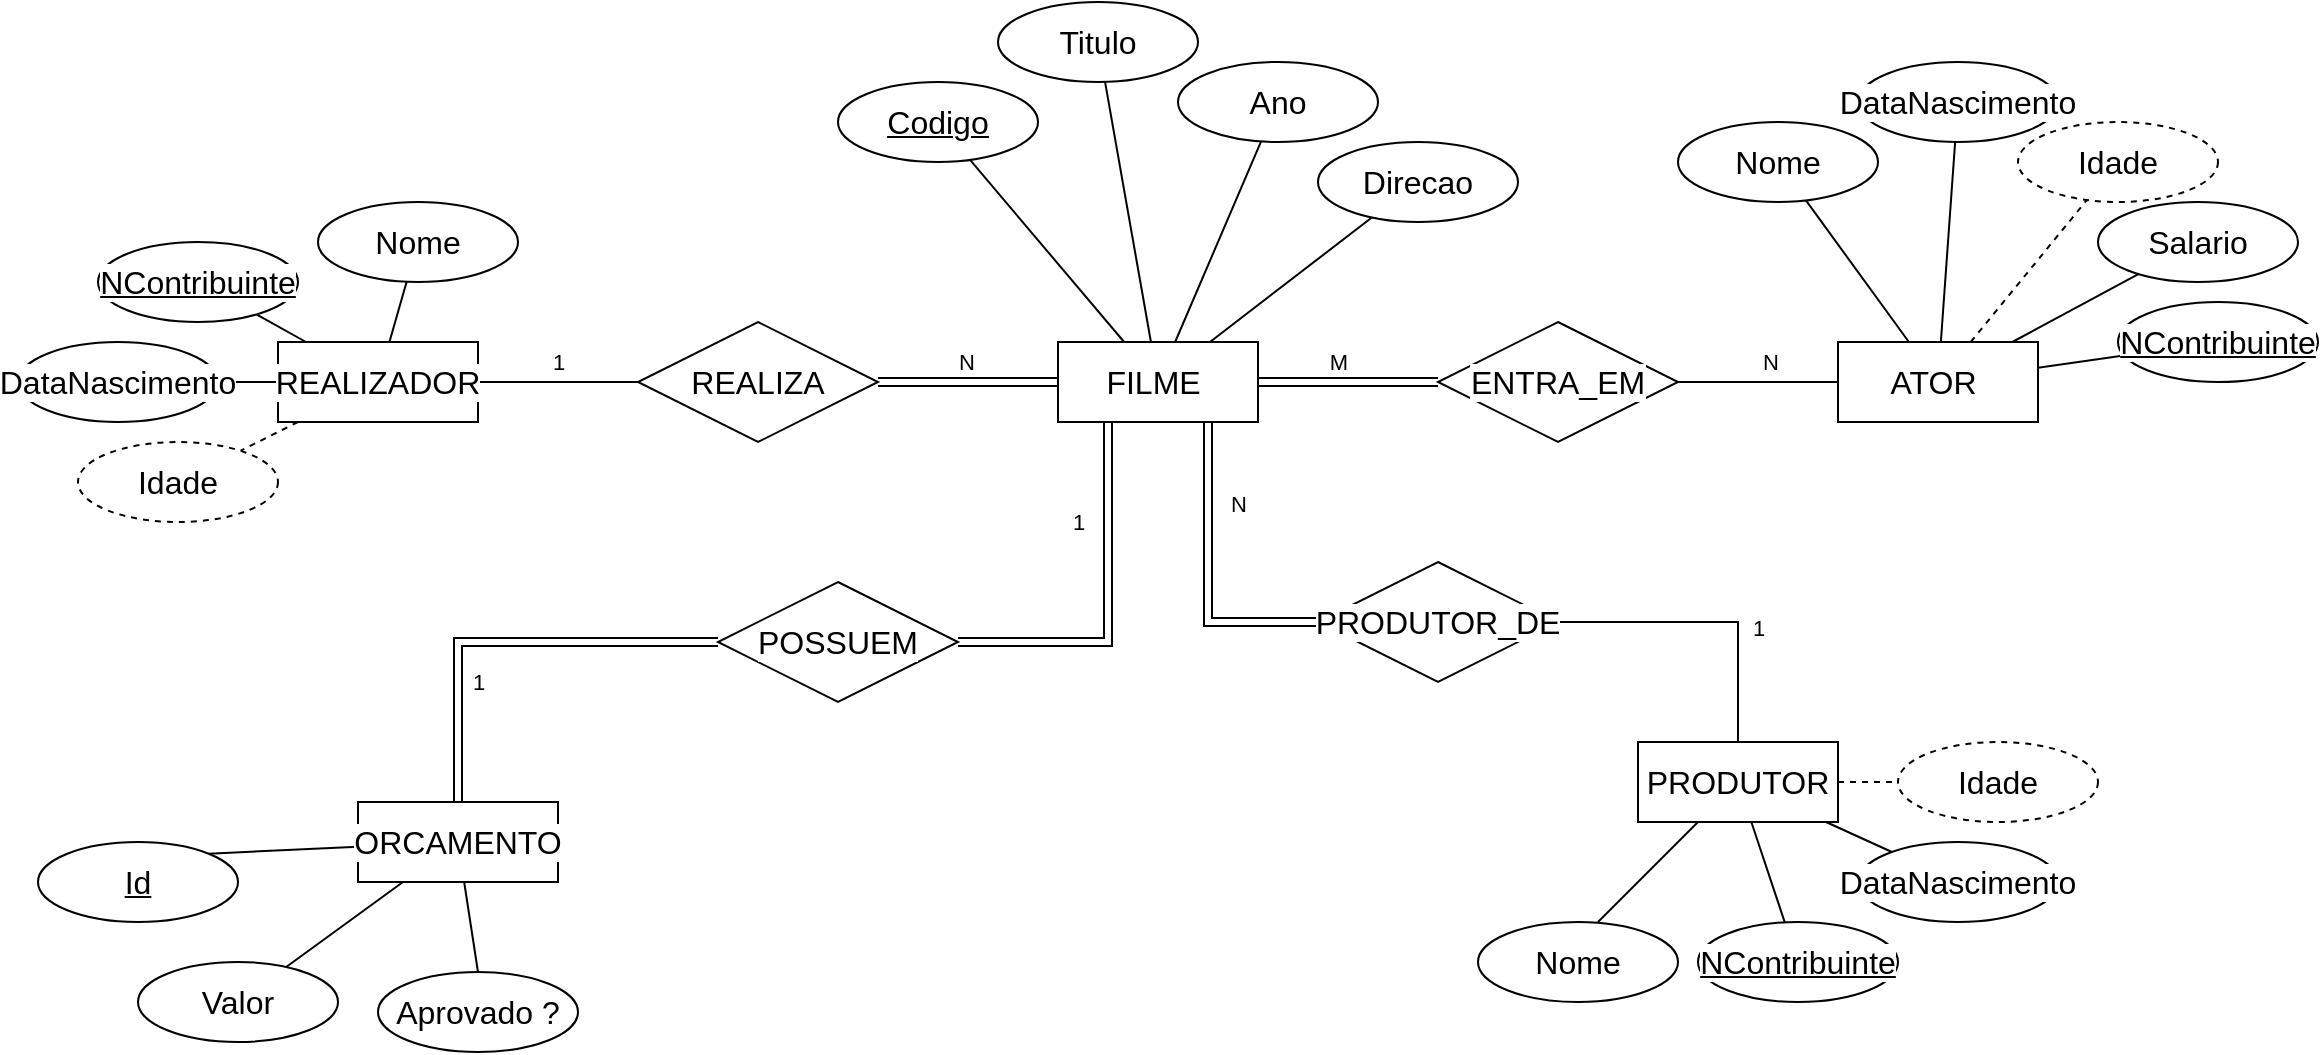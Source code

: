 <mxfile version="28.2.5">
  <diagram name="Página-1" id="VtdL2N_naWI-DeJkXuc9">
    <mxGraphModel dx="2013" dy="703" grid="1" gridSize="10" guides="1" tooltips="1" connect="1" arrows="1" fold="1" page="1" pageScale="1" pageWidth="827" pageHeight="1169" math="0" shadow="0">
      <root>
        <mxCell id="0" />
        <mxCell id="1" parent="0" />
        <mxCell id="wNUU-mUBWav2Mn1h4RWF-6" style="rounded=0;orthogonalLoop=1;jettySize=auto;html=1;endArrow=none;endFill=0;" parent="1" source="wNUU-mUBWav2Mn1h4RWF-1" target="wNUU-mUBWav2Mn1h4RWF-4" edge="1">
          <mxGeometry relative="1" as="geometry" />
        </mxCell>
        <mxCell id="wNUU-mUBWav2Mn1h4RWF-7" style="edgeStyle=none;shape=connector;rounded=0;orthogonalLoop=1;jettySize=auto;html=1;strokeColor=default;align=center;verticalAlign=middle;fontFamily=Helvetica;fontSize=11;fontColor=default;labelBackgroundColor=default;endArrow=none;endFill=0;" parent="1" source="wNUU-mUBWav2Mn1h4RWF-1" target="wNUU-mUBWav2Mn1h4RWF-2" edge="1">
          <mxGeometry relative="1" as="geometry" />
        </mxCell>
        <mxCell id="wNUU-mUBWav2Mn1h4RWF-8" style="edgeStyle=none;shape=connector;rounded=0;orthogonalLoop=1;jettySize=auto;html=1;strokeColor=default;align=center;verticalAlign=middle;fontFamily=Helvetica;fontSize=11;fontColor=default;labelBackgroundColor=default;endArrow=none;endFill=0;" parent="1" source="wNUU-mUBWav2Mn1h4RWF-1" target="wNUU-mUBWav2Mn1h4RWF-3" edge="1">
          <mxGeometry relative="1" as="geometry" />
        </mxCell>
        <mxCell id="wNUU-mUBWav2Mn1h4RWF-9" style="edgeStyle=none;shape=connector;rounded=0;orthogonalLoop=1;jettySize=auto;html=1;strokeColor=default;align=center;verticalAlign=middle;fontFamily=Helvetica;fontSize=11;fontColor=default;labelBackgroundColor=default;endArrow=none;endFill=0;" parent="1" source="wNUU-mUBWav2Mn1h4RWF-1" target="wNUU-mUBWav2Mn1h4RWF-5" edge="1">
          <mxGeometry relative="1" as="geometry" />
        </mxCell>
        <mxCell id="6blzwo1cDbq7W9fvrGh5-6" style="edgeStyle=orthogonalEdgeStyle;shape=link;rounded=0;orthogonalLoop=1;jettySize=auto;html=1;entryX=0;entryY=0.5;entryDx=0;entryDy=0;strokeColor=default;align=center;verticalAlign=middle;fontFamily=Helvetica;fontSize=11;fontColor=default;labelBackgroundColor=default;endArrow=none;endFill=0;exitX=1;exitY=0.5;exitDx=0;exitDy=0;" edge="1" parent="1" source="wNUU-mUBWav2Mn1h4RWF-1" target="6blzwo1cDbq7W9fvrGh5-1">
          <mxGeometry relative="1" as="geometry" />
        </mxCell>
        <mxCell id="6blzwo1cDbq7W9fvrGh5-21" value="M" style="edgeLabel;html=1;align=center;verticalAlign=middle;resizable=0;points=[];fontFamily=Helvetica;fontSize=11;fontColor=default;labelBackgroundColor=default;" vertex="1" connectable="0" parent="6blzwo1cDbq7W9fvrGh5-6">
          <mxGeometry x="0.067" y="4" relative="1" as="geometry">
            <mxPoint x="-8" y="-6" as="offset" />
          </mxGeometry>
        </mxCell>
        <mxCell id="6blzwo1cDbq7W9fvrGh5-9" style="edgeStyle=orthogonalEdgeStyle;rounded=0;orthogonalLoop=1;jettySize=auto;html=1;entryX=1;entryY=0.5;entryDx=0;entryDy=0;strokeColor=default;align=center;verticalAlign=middle;fontFamily=Helvetica;fontSize=11;fontColor=default;labelBackgroundColor=default;endArrow=none;endFill=0;shape=link;" edge="1" parent="1" source="wNUU-mUBWav2Mn1h4RWF-1" target="6blzwo1cDbq7W9fvrGh5-8">
          <mxGeometry relative="1" as="geometry" />
        </mxCell>
        <mxCell id="6blzwo1cDbq7W9fvrGh5-25" value="N" style="edgeLabel;html=1;align=center;verticalAlign=middle;resizable=0;points=[];fontFamily=Helvetica;fontSize=11;fontColor=default;labelBackgroundColor=default;" vertex="1" connectable="0" parent="6blzwo1cDbq7W9fvrGh5-9">
          <mxGeometry x="0.022" y="-1" relative="1" as="geometry">
            <mxPoint y="-9" as="offset" />
          </mxGeometry>
        </mxCell>
        <mxCell id="6blzwo1cDbq7W9fvrGh5-12" style="edgeStyle=orthogonalEdgeStyle;shape=link;rounded=0;orthogonalLoop=1;jettySize=auto;html=1;entryX=0;entryY=0.5;entryDx=0;entryDy=0;strokeColor=default;align=center;verticalAlign=middle;fontFamily=Helvetica;fontSize=11;fontColor=default;labelBackgroundColor=default;endArrow=none;endFill=0;exitX=0.75;exitY=1;exitDx=0;exitDy=0;" edge="1" parent="1" source="wNUU-mUBWav2Mn1h4RWF-1" target="6blzwo1cDbq7W9fvrGh5-11">
          <mxGeometry relative="1" as="geometry" />
        </mxCell>
        <mxCell id="6blzwo1cDbq7W9fvrGh5-26" value="N" style="edgeLabel;html=1;align=center;verticalAlign=middle;resizable=0;points=[];fontFamily=Helvetica;fontSize=11;fontColor=default;labelBackgroundColor=default;" vertex="1" connectable="0" parent="6blzwo1cDbq7W9fvrGh5-12">
          <mxGeometry x="-0.471" y="1" relative="1" as="geometry">
            <mxPoint x="14" as="offset" />
          </mxGeometry>
        </mxCell>
        <mxCell id="6blzwo1cDbq7W9fvrGh5-19" style="edgeStyle=orthogonalEdgeStyle;shape=link;rounded=0;orthogonalLoop=1;jettySize=auto;html=1;entryX=1;entryY=0.5;entryDx=0;entryDy=0;strokeColor=default;align=center;verticalAlign=middle;fontFamily=Helvetica;fontSize=11;fontColor=default;labelBackgroundColor=default;endArrow=none;endFill=0;exitX=0.25;exitY=1;exitDx=0;exitDy=0;" edge="1" parent="1" source="wNUU-mUBWav2Mn1h4RWF-1" target="6blzwo1cDbq7W9fvrGh5-14">
          <mxGeometry relative="1" as="geometry" />
        </mxCell>
        <mxCell id="6blzwo1cDbq7W9fvrGh5-28" value="1" style="edgeLabel;html=1;align=center;verticalAlign=middle;resizable=0;points=[];fontFamily=Helvetica;fontSize=11;fontColor=default;labelBackgroundColor=default;" vertex="1" connectable="0" parent="6blzwo1cDbq7W9fvrGh5-19">
          <mxGeometry x="-0.503" relative="1" as="geometry">
            <mxPoint x="-15" y="4" as="offset" />
          </mxGeometry>
        </mxCell>
        <mxCell id="wNUU-mUBWav2Mn1h4RWF-1" value="&lt;span style=&quot;font-size:12.0pt;font-family:&amp;quot;Calibri&amp;quot;,sans-serif;&lt;br/&gt;mso-fareast-font-family:Calibri;mso-ansi-language:PT;mso-fareast-language:PT;&lt;br/&gt;mso-bidi-language:AR-SA&quot;&gt;FILME&lt;/span&gt;&lt;span style=&quot;font-family: Calibri, sans-serif; font-size: 12pt; background-color: transparent; color: light-dark(rgb(0, 0, 0), rgb(255, 255, 255));&quot;&gt;&amp;nbsp;&lt;/span&gt;" style="whiteSpace=wrap;html=1;align=center;" parent="1" vertex="1">
          <mxGeometry x="250" y="230" width="100" height="40" as="geometry" />
        </mxCell>
        <mxCell id="wNUU-mUBWav2Mn1h4RWF-2" value="&lt;u&gt;&lt;span style=&quot;font-size:12.0pt;font-family:&amp;quot;Calibri&amp;quot;,sans-serif;&lt;br/&gt;mso-fareast-font-family:Calibri;mso-ansi-language:PT;mso-fareast-language:PT;&lt;br/&gt;mso-bidi-language:AR-SA&quot;&gt;Codigo&lt;/span&gt;&lt;/u&gt;" style="ellipse;whiteSpace=wrap;html=1;align=center;fontStyle=4;" parent="1" vertex="1">
          <mxGeometry x="140" y="100" width="100" height="40" as="geometry" />
        </mxCell>
        <mxCell id="wNUU-mUBWav2Mn1h4RWF-3" value="&lt;span style=&quot;font-size:12.0pt;font-family:&amp;quot;Calibri&amp;quot;,sans-serif;&lt;br/&gt;mso-fareast-font-family:Calibri;mso-ansi-language:PT;mso-fareast-language:PT;&lt;br/&gt;mso-bidi-language:AR-SA&quot;&gt;Titulo&lt;/span&gt;" style="ellipse;whiteSpace=wrap;html=1;align=center;" parent="1" vertex="1">
          <mxGeometry x="220" y="60" width="100" height="40" as="geometry" />
        </mxCell>
        <mxCell id="wNUU-mUBWav2Mn1h4RWF-4" value="&lt;span style=&quot;font-size:12.0pt;font-family:&amp;quot;Calibri&amp;quot;,sans-serif;&lt;br/&gt;mso-fareast-font-family:Calibri;mso-ansi-language:PT;mso-fareast-language:PT;&lt;br/&gt;mso-bidi-language:AR-SA&quot;&gt;Ano&lt;/span&gt;" style="ellipse;whiteSpace=wrap;html=1;align=center;" parent="1" vertex="1">
          <mxGeometry x="310" y="90" width="100" height="40" as="geometry" />
        </mxCell>
        <mxCell id="wNUU-mUBWav2Mn1h4RWF-5" value="&lt;span style=&quot;font-size:12.0pt;font-family:&amp;quot;Calibri&amp;quot;,sans-serif;&lt;br/&gt;mso-fareast-font-family:Calibri;mso-ansi-language:PT;mso-fareast-language:PT;&lt;br/&gt;mso-bidi-language:AR-SA&quot;&gt;Direcao&lt;/span&gt;" style="ellipse;whiteSpace=wrap;html=1;align=center;" parent="1" vertex="1">
          <mxGeometry x="380" y="130" width="100" height="40" as="geometry" />
        </mxCell>
        <mxCell id="wNUU-mUBWav2Mn1h4RWF-16" style="edgeStyle=none;shape=connector;rounded=0;orthogonalLoop=1;jettySize=auto;html=1;strokeColor=default;align=center;verticalAlign=middle;fontFamily=Helvetica;fontSize=11;fontColor=default;labelBackgroundColor=default;endArrow=none;endFill=0;" parent="1" source="wNUU-mUBWav2Mn1h4RWF-10" target="wNUU-mUBWav2Mn1h4RWF-11" edge="1">
          <mxGeometry relative="1" as="geometry" />
        </mxCell>
        <mxCell id="wNUU-mUBWav2Mn1h4RWF-17" style="edgeStyle=none;shape=connector;rounded=0;orthogonalLoop=1;jettySize=auto;html=1;strokeColor=default;align=center;verticalAlign=middle;fontFamily=Helvetica;fontSize=11;fontColor=default;labelBackgroundColor=default;endArrow=none;endFill=0;" parent="1" source="wNUU-mUBWav2Mn1h4RWF-10" target="wNUU-mUBWav2Mn1h4RWF-12" edge="1">
          <mxGeometry relative="1" as="geometry" />
        </mxCell>
        <mxCell id="wNUU-mUBWav2Mn1h4RWF-18" style="edgeStyle=none;shape=connector;rounded=0;orthogonalLoop=1;jettySize=auto;html=1;strokeColor=default;align=center;verticalAlign=middle;fontFamily=Helvetica;fontSize=11;fontColor=default;labelBackgroundColor=default;endArrow=none;endFill=0;" parent="1" source="wNUU-mUBWav2Mn1h4RWF-10" target="wNUU-mUBWav2Mn1h4RWF-14" edge="1">
          <mxGeometry relative="1" as="geometry" />
        </mxCell>
        <mxCell id="wNUU-mUBWav2Mn1h4RWF-19" style="edgeStyle=none;shape=connector;rounded=0;orthogonalLoop=1;jettySize=auto;html=1;strokeColor=default;align=center;verticalAlign=middle;fontFamily=Helvetica;fontSize=11;fontColor=default;labelBackgroundColor=default;endArrow=none;endFill=0;" parent="1" source="wNUU-mUBWav2Mn1h4RWF-10" target="wNUU-mUBWav2Mn1h4RWF-15" edge="1">
          <mxGeometry relative="1" as="geometry" />
        </mxCell>
        <mxCell id="wNUU-mUBWav2Mn1h4RWF-20" style="edgeStyle=none;shape=connector;rounded=0;orthogonalLoop=1;jettySize=auto;html=1;strokeColor=default;align=center;verticalAlign=middle;fontFamily=Helvetica;fontSize=11;fontColor=default;labelBackgroundColor=default;endArrow=none;endFill=0;dashed=1;" parent="1" source="wNUU-mUBWav2Mn1h4RWF-10" target="wNUU-mUBWav2Mn1h4RWF-13" edge="1">
          <mxGeometry relative="1" as="geometry" />
        </mxCell>
        <mxCell id="6blzwo1cDbq7W9fvrGh5-7" style="edgeStyle=orthogonalEdgeStyle;rounded=0;orthogonalLoop=1;jettySize=auto;html=1;strokeColor=default;align=center;verticalAlign=middle;fontFamily=Helvetica;fontSize=11;fontColor=default;labelBackgroundColor=default;endArrow=none;endFill=0;entryX=1;entryY=0.5;entryDx=0;entryDy=0;exitX=0;exitY=0.5;exitDx=0;exitDy=0;" edge="1" parent="1" source="wNUU-mUBWav2Mn1h4RWF-10" target="6blzwo1cDbq7W9fvrGh5-1">
          <mxGeometry relative="1" as="geometry" />
        </mxCell>
        <mxCell id="6blzwo1cDbq7W9fvrGh5-20" value="N" style="edgeLabel;html=1;align=center;verticalAlign=middle;resizable=0;points=[];fontFamily=Helvetica;fontSize=11;fontColor=default;labelBackgroundColor=default;" vertex="1" connectable="0" parent="6blzwo1cDbq7W9fvrGh5-7">
          <mxGeometry x="-0.057" relative="1" as="geometry">
            <mxPoint x="3" y="-10" as="offset" />
          </mxGeometry>
        </mxCell>
        <mxCell id="wNUU-mUBWav2Mn1h4RWF-10" value="&lt;span style=&quot;font-size:12.0pt;font-family:&amp;quot;Calibri&amp;quot;,sans-serif;&lt;br/&gt;mso-fareast-font-family:Calibri;mso-ansi-language:PT;mso-fareast-language:PT;&lt;br/&gt;mso-bidi-language:AR-SA&quot;&gt;ATOR&amp;nbsp;&lt;/span&gt;" style="whiteSpace=wrap;html=1;align=center;fontFamily=Helvetica;fontSize=11;fontColor=default;labelBackgroundColor=default;" parent="1" vertex="1">
          <mxGeometry x="640" y="230" width="100" height="40" as="geometry" />
        </mxCell>
        <mxCell id="wNUU-mUBWav2Mn1h4RWF-11" value="&lt;span id=&quot;docs-internal-guid-0371ab49-7fff-979e-7067-7fa7ec2a6fb4&quot;&gt;&lt;span style=&quot;font-size: 12pt; font-family: Calibri, sans-serif; background-color: transparent; font-variant-numeric: normal; font-variant-east-asian: normal; font-variant-alternates: normal; font-variant-position: normal; font-variant-emoji: normal; vertical-align: baseline; white-space-collapse: preserve;&quot;&gt;Nome&lt;/span&gt;&lt;/span&gt;" style="ellipse;whiteSpace=wrap;html=1;align=center;fontFamily=Helvetica;fontSize=11;fontColor=default;labelBackgroundColor=default;" parent="1" vertex="1">
          <mxGeometry x="560" y="120" width="100" height="40" as="geometry" />
        </mxCell>
        <mxCell id="wNUU-mUBWav2Mn1h4RWF-12" value="&lt;span id=&quot;docs-internal-guid-423bd657-7fff-b02a-c126-72abb22664c3&quot;&gt;&lt;span style=&quot;font-size: 12pt; font-family: Calibri, sans-serif; background-color: transparent; font-variant-numeric: normal; font-variant-east-asian: normal; font-variant-alternates: normal; font-variant-position: normal; font-variant-emoji: normal; vertical-align: baseline; white-space-collapse: preserve;&quot;&gt;DataNascimento&lt;/span&gt;&lt;/span&gt;" style="ellipse;whiteSpace=wrap;html=1;align=center;fontFamily=Helvetica;fontSize=11;fontColor=default;labelBackgroundColor=default;" parent="1" vertex="1">
          <mxGeometry x="650" y="90" width="100" height="40" as="geometry" />
        </mxCell>
        <mxCell id="wNUU-mUBWav2Mn1h4RWF-13" value="&lt;span id=&quot;docs-internal-guid-ad1e4011-7fff-cea9-0ab7-0518d352ea27&quot;&gt;&lt;span style=&quot;font-size: 12pt; font-family: Calibri, sans-serif; background-color: transparent; font-variant-numeric: normal; font-variant-east-asian: normal; font-variant-alternates: normal; font-variant-position: normal; font-variant-emoji: normal; vertical-align: baseline; white-space-collapse: preserve;&quot;&gt;Idade&lt;/span&gt;&lt;/span&gt;" style="ellipse;whiteSpace=wrap;html=1;align=center;dashed=1;fontFamily=Helvetica;fontSize=11;fontColor=default;labelBackgroundColor=default;" parent="1" vertex="1">
          <mxGeometry x="730" y="120" width="100" height="40" as="geometry" />
        </mxCell>
        <mxCell id="wNUU-mUBWav2Mn1h4RWF-14" value="&lt;span id=&quot;docs-internal-guid-ade6428c-7fff-1b37-59b0-372400b72374&quot;&gt;&lt;span style=&quot;font-size: 12pt; font-family: Calibri, sans-serif; background-color: transparent; font-variant-numeric: normal; font-variant-east-asian: normal; font-variant-alternates: normal; font-variant-position: normal; font-variant-emoji: normal; vertical-align: baseline; white-space-collapse: preserve;&quot;&gt;Salario&lt;/span&gt;&lt;/span&gt;" style="ellipse;whiteSpace=wrap;html=1;align=center;fontFamily=Helvetica;fontSize=11;fontColor=default;labelBackgroundColor=default;" parent="1" vertex="1">
          <mxGeometry x="770" y="160" width="100" height="40" as="geometry" />
        </mxCell>
        <mxCell id="wNUU-mUBWav2Mn1h4RWF-15" value="&lt;span id=&quot;docs-internal-guid-d451ba34-7fff-3efa-a5a5-dec27b78d718&quot;&gt;&lt;span style=&quot;font-size: 12pt; font-family: Calibri, sans-serif; background-color: transparent; font-variant-numeric: normal; font-variant-east-asian: normal; font-variant-alternates: normal; font-variant-position: normal; font-variant-emoji: normal; text-decoration-skip-ink: none; vertical-align: baseline; white-space-collapse: preserve;&quot;&gt;NContribuinte&lt;/span&gt;&lt;/span&gt;" style="ellipse;whiteSpace=wrap;html=1;align=center;fontStyle=4;fontFamily=Helvetica;fontSize=11;fontColor=default;labelBackgroundColor=default;" parent="1" vertex="1">
          <mxGeometry x="780" y="210" width="100" height="40" as="geometry" />
        </mxCell>
        <mxCell id="wNUU-mUBWav2Mn1h4RWF-28" style="edgeStyle=none;shape=connector;rounded=0;orthogonalLoop=1;jettySize=auto;html=1;strokeColor=default;align=center;verticalAlign=middle;fontFamily=Helvetica;fontSize=11;fontColor=default;labelBackgroundColor=default;endArrow=none;endFill=0;" parent="1" source="wNUU-mUBWav2Mn1h4RWF-21" target="wNUU-mUBWav2Mn1h4RWF-22" edge="1">
          <mxGeometry relative="1" as="geometry" />
        </mxCell>
        <mxCell id="wNUU-mUBWav2Mn1h4RWF-29" style="edgeStyle=none;shape=connector;rounded=0;orthogonalLoop=1;jettySize=auto;html=1;strokeColor=default;align=center;verticalAlign=middle;fontFamily=Helvetica;fontSize=11;fontColor=default;labelBackgroundColor=default;endArrow=none;endFill=0;" parent="1" source="wNUU-mUBWav2Mn1h4RWF-21" target="wNUU-mUBWav2Mn1h4RWF-26" edge="1">
          <mxGeometry relative="1" as="geometry" />
        </mxCell>
        <mxCell id="wNUU-mUBWav2Mn1h4RWF-30" style="edgeStyle=none;shape=connector;rounded=0;orthogonalLoop=1;jettySize=auto;html=1;strokeColor=default;align=center;verticalAlign=middle;fontFamily=Helvetica;fontSize=11;fontColor=default;labelBackgroundColor=default;endArrow=none;endFill=0;" parent="1" source="wNUU-mUBWav2Mn1h4RWF-21" target="wNUU-mUBWav2Mn1h4RWF-25" edge="1">
          <mxGeometry relative="1" as="geometry" />
        </mxCell>
        <mxCell id="wNUU-mUBWav2Mn1h4RWF-31" style="edgeStyle=none;shape=connector;rounded=0;orthogonalLoop=1;jettySize=auto;html=1;strokeColor=default;align=center;verticalAlign=middle;fontFamily=Helvetica;fontSize=11;fontColor=default;labelBackgroundColor=default;endArrow=none;endFill=0;dashed=1;" parent="1" source="wNUU-mUBWav2Mn1h4RWF-21" target="wNUU-mUBWav2Mn1h4RWF-24" edge="1">
          <mxGeometry relative="1" as="geometry" />
        </mxCell>
        <mxCell id="6blzwo1cDbq7W9fvrGh5-10" style="edgeStyle=orthogonalEdgeStyle;shape=connector;rounded=0;orthogonalLoop=1;jettySize=auto;html=1;entryX=0;entryY=0.5;entryDx=0;entryDy=0;strokeColor=default;align=center;verticalAlign=middle;fontFamily=Helvetica;fontSize=11;fontColor=default;labelBackgroundColor=default;endArrow=none;endFill=0;" edge="1" parent="1" source="wNUU-mUBWav2Mn1h4RWF-21" target="6blzwo1cDbq7W9fvrGh5-8">
          <mxGeometry relative="1" as="geometry" />
        </mxCell>
        <mxCell id="6blzwo1cDbq7W9fvrGh5-22" value="1" style="edgeLabel;html=1;align=center;verticalAlign=middle;resizable=0;points=[];fontFamily=Helvetica;fontSize=11;fontColor=default;labelBackgroundColor=default;" vertex="1" connectable="0" parent="6blzwo1cDbq7W9fvrGh5-10">
          <mxGeometry y="1" relative="1" as="geometry">
            <mxPoint y="-9" as="offset" />
          </mxGeometry>
        </mxCell>
        <mxCell id="wNUU-mUBWav2Mn1h4RWF-21" value="&lt;span id=&quot;docs-internal-guid-4d61b85c-7fff-92f9-6b1c-4a9c9fdcd876&quot;&gt;&lt;span style=&quot;font-size: 12pt; font-family: Calibri, sans-serif; background-color: transparent; font-variant-numeric: normal; font-variant-east-asian: normal; font-variant-alternates: normal; font-variant-position: normal; font-variant-emoji: normal; vertical-align: baseline; white-space-collapse: preserve;&quot;&gt;REALIZADOR&lt;/span&gt;&lt;/span&gt;" style="whiteSpace=wrap;html=1;align=center;fontFamily=Helvetica;fontSize=11;fontColor=default;labelBackgroundColor=default;" parent="1" vertex="1">
          <mxGeometry x="-140" y="230" width="100" height="40" as="geometry" />
        </mxCell>
        <mxCell id="wNUU-mUBWav2Mn1h4RWF-22" value="&lt;span id=&quot;docs-internal-guid-69654a7a-7fff-adb6-9b58-9ac397884187&quot;&gt;&lt;span style=&quot;font-size: 12pt; font-family: Calibri, sans-serif; background-color: transparent; font-variant-numeric: normal; font-variant-east-asian: normal; font-variant-alternates: normal; font-variant-position: normal; font-variant-emoji: normal; vertical-align: baseline; white-space-collapse: preserve;&quot;&gt;Nome&lt;/span&gt;&lt;/span&gt;" style="ellipse;whiteSpace=wrap;html=1;align=center;fontFamily=Helvetica;fontSize=11;fontColor=default;labelBackgroundColor=default;" parent="1" vertex="1">
          <mxGeometry x="-120" y="160" width="100" height="40" as="geometry" />
        </mxCell>
        <mxCell id="wNUU-mUBWav2Mn1h4RWF-24" value="&lt;span id=&quot;docs-internal-guid-ad1e4011-7fff-cea9-0ab7-0518d352ea27&quot;&gt;&lt;span style=&quot;font-size: 12pt; font-family: Calibri, sans-serif; background-color: transparent; font-variant-numeric: normal; font-variant-east-asian: normal; font-variant-alternates: normal; font-variant-position: normal; font-variant-emoji: normal; vertical-align: baseline; white-space-collapse: preserve;&quot;&gt;Idade&lt;/span&gt;&lt;/span&gt;" style="ellipse;whiteSpace=wrap;html=1;align=center;dashed=1;fontFamily=Helvetica;fontSize=11;fontColor=default;labelBackgroundColor=default;" parent="1" vertex="1">
          <mxGeometry x="-240" y="280" width="100" height="40" as="geometry" />
        </mxCell>
        <mxCell id="wNUU-mUBWav2Mn1h4RWF-25" value="&lt;span id=&quot;docs-internal-guid-f85e6acb-7fff-e787-be61-acb34c5c2e45&quot;&gt;&lt;span style=&quot;font-size: 12pt; font-family: Calibri, sans-serif; background-color: transparent; font-variant-numeric: normal; font-variant-east-asian: normal; font-variant-alternates: normal; font-variant-position: normal; font-variant-emoji: normal; vertical-align: baseline; white-space-collapse: preserve;&quot;&gt;DataNascimento&lt;/span&gt;&lt;/span&gt;" style="ellipse;whiteSpace=wrap;html=1;align=center;fontFamily=Helvetica;fontSize=11;fontColor=default;labelBackgroundColor=default;" parent="1" vertex="1">
          <mxGeometry x="-270" y="230" width="100" height="40" as="geometry" />
        </mxCell>
        <mxCell id="wNUU-mUBWav2Mn1h4RWF-26" value="&lt;span id=&quot;docs-internal-guid-25c2a6f1-7fff-cd19-373f-aac201a6bc62&quot;&gt;&lt;span style=&quot;font-size: 12pt; font-family: Calibri, sans-serif; background-color: transparent; font-variant-numeric: normal; font-variant-east-asian: normal; font-variant-alternates: normal; font-variant-position: normal; font-variant-emoji: normal; text-decoration-skip-ink: none; vertical-align: baseline; white-space-collapse: preserve;&quot;&gt;NContribuinte&lt;/span&gt;&lt;/span&gt;" style="ellipse;whiteSpace=wrap;html=1;align=center;fontStyle=4;fontFamily=Helvetica;fontSize=11;fontColor=default;labelBackgroundColor=default;" parent="1" vertex="1">
          <mxGeometry x="-230" y="180" width="100" height="40" as="geometry" />
        </mxCell>
        <mxCell id="wNUU-mUBWav2Mn1h4RWF-27" style="edgeStyle=none;shape=connector;rounded=0;orthogonalLoop=1;jettySize=auto;html=1;exitX=0.5;exitY=1;exitDx=0;exitDy=0;strokeColor=default;align=center;verticalAlign=middle;fontFamily=Helvetica;fontSize=11;fontColor=default;labelBackgroundColor=default;endArrow=none;endFill=0;" parent="1" source="wNUU-mUBWav2Mn1h4RWF-25" target="wNUU-mUBWav2Mn1h4RWF-25" edge="1">
          <mxGeometry relative="1" as="geometry" />
        </mxCell>
        <mxCell id="wNUU-mUBWav2Mn1h4RWF-39" style="edgeStyle=none;shape=connector;rounded=0;orthogonalLoop=1;jettySize=auto;html=1;strokeColor=default;align=center;verticalAlign=middle;fontFamily=Helvetica;fontSize=11;fontColor=default;labelBackgroundColor=default;endArrow=none;endFill=0;" parent="1" source="wNUU-mUBWav2Mn1h4RWF-33" target="wNUU-mUBWav2Mn1h4RWF-35" edge="1">
          <mxGeometry relative="1" as="geometry" />
        </mxCell>
        <mxCell id="wNUU-mUBWav2Mn1h4RWF-40" style="edgeStyle=none;shape=connector;rounded=0;orthogonalLoop=1;jettySize=auto;html=1;strokeColor=default;align=center;verticalAlign=middle;fontFamily=Helvetica;fontSize=11;fontColor=default;labelBackgroundColor=default;endArrow=none;endFill=0;dashed=1;" parent="1" source="wNUU-mUBWav2Mn1h4RWF-33" target="wNUU-mUBWav2Mn1h4RWF-37" edge="1">
          <mxGeometry relative="1" as="geometry" />
        </mxCell>
        <mxCell id="wNUU-mUBWav2Mn1h4RWF-41" style="edgeStyle=none;shape=connector;rounded=0;orthogonalLoop=1;jettySize=auto;html=1;strokeColor=default;align=center;verticalAlign=middle;fontFamily=Helvetica;fontSize=11;fontColor=default;labelBackgroundColor=default;endArrow=none;endFill=0;" parent="1" source="wNUU-mUBWav2Mn1h4RWF-33" target="wNUU-mUBWav2Mn1h4RWF-36" edge="1">
          <mxGeometry relative="1" as="geometry" />
        </mxCell>
        <mxCell id="6blzwo1cDbq7W9fvrGh5-13" style="edgeStyle=orthogonalEdgeStyle;shape=connector;rounded=0;orthogonalLoop=1;jettySize=auto;html=1;entryX=1;entryY=0.5;entryDx=0;entryDy=0;strokeColor=default;align=center;verticalAlign=middle;fontFamily=Helvetica;fontSize=11;fontColor=default;labelBackgroundColor=default;endArrow=none;endFill=0;exitX=0.5;exitY=0;exitDx=0;exitDy=0;" edge="1" parent="1" source="wNUU-mUBWav2Mn1h4RWF-33" target="6blzwo1cDbq7W9fvrGh5-11">
          <mxGeometry relative="1" as="geometry" />
        </mxCell>
        <mxCell id="6blzwo1cDbq7W9fvrGh5-23" value="1" style="edgeLabel;html=1;align=center;verticalAlign=middle;resizable=0;points=[];fontFamily=Helvetica;fontSize=11;fontColor=default;labelBackgroundColor=default;" vertex="1" connectable="0" parent="6blzwo1cDbq7W9fvrGh5-13">
          <mxGeometry x="-0.24" y="2" relative="1" as="geometry">
            <mxPoint x="12" as="offset" />
          </mxGeometry>
        </mxCell>
        <mxCell id="wNUU-mUBWav2Mn1h4RWF-33" value="&lt;span id=&quot;docs-internal-guid-b2d54f66-7fff-5687-37bf-8b39f0719b1a&quot;&gt;&lt;span style=&quot;font-size: 12pt; font-family: Calibri, sans-serif; background-color: transparent; font-variant-numeric: normal; font-variant-east-asian: normal; font-variant-alternates: normal; font-variant-position: normal; font-variant-emoji: normal; vertical-align: baseline; white-space-collapse: preserve;&quot;&gt;PRODUTOR&lt;/span&gt;&lt;/span&gt;" style="whiteSpace=wrap;html=1;align=center;fontFamily=Helvetica;fontSize=11;fontColor=default;labelBackgroundColor=default;" parent="1" vertex="1">
          <mxGeometry x="540" y="430" width="100" height="40" as="geometry" />
        </mxCell>
        <mxCell id="wNUU-mUBWav2Mn1h4RWF-34" value="&lt;span id=&quot;docs-internal-guid-8cafcc89-7fff-78b6-0d9a-813812813ad6&quot;&gt;&lt;span style=&quot;font-size: 12pt; font-family: Calibri, sans-serif; background-color: transparent; font-variant-numeric: normal; font-variant-east-asian: normal; font-variant-alternates: normal; font-variant-position: normal; font-variant-emoji: normal; vertical-align: baseline; white-space-collapse: preserve;&quot;&gt;Nome&lt;/span&gt;&lt;/span&gt;" style="ellipse;whiteSpace=wrap;html=1;align=center;fontFamily=Helvetica;fontSize=11;fontColor=default;labelBackgroundColor=default;" parent="1" vertex="1">
          <mxGeometry x="460" y="520" width="100" height="40" as="geometry" />
        </mxCell>
        <mxCell id="wNUU-mUBWav2Mn1h4RWF-35" value="&lt;span id=&quot;docs-internal-guid-d2da87bc-7fff-96f9-a4d0-bf21345c0ce1&quot;&gt;&lt;span style=&quot;font-size: 12pt; font-family: Calibri, sans-serif; background-color: transparent; font-variant-numeric: normal; font-variant-east-asian: normal; font-variant-alternates: normal; font-variant-position: normal; font-variant-emoji: normal; text-decoration-skip-ink: none; vertical-align: baseline; white-space-collapse: preserve;&quot;&gt;NContribuinte&lt;/span&gt;&lt;/span&gt;" style="ellipse;whiteSpace=wrap;html=1;align=center;fontStyle=4;fontFamily=Helvetica;fontSize=11;fontColor=default;labelBackgroundColor=default;" parent="1" vertex="1">
          <mxGeometry x="570" y="520" width="100" height="40" as="geometry" />
        </mxCell>
        <mxCell id="wNUU-mUBWav2Mn1h4RWF-36" value="&lt;span id=&quot;docs-internal-guid-aed1f9fe-7fff-bc9a-0d7f-64c67cd5fec5&quot;&gt;&lt;span style=&quot;font-size: 12pt; font-family: Calibri, sans-serif; background-color: transparent; font-variant-numeric: normal; font-variant-east-asian: normal; font-variant-alternates: normal; font-variant-position: normal; font-variant-emoji: normal; vertical-align: baseline; white-space-collapse: preserve;&quot;&gt;DataNascimento&lt;/span&gt;&lt;/span&gt;" style="ellipse;whiteSpace=wrap;html=1;align=center;fontFamily=Helvetica;fontSize=11;fontColor=default;labelBackgroundColor=default;" parent="1" vertex="1">
          <mxGeometry x="650" y="480" width="100" height="40" as="geometry" />
        </mxCell>
        <mxCell id="wNUU-mUBWav2Mn1h4RWF-37" value="&lt;span id=&quot;docs-internal-guid-2ebb92ab-7fff-d668-7bc4-3486c3f004b3&quot;&gt;&lt;span style=&quot;font-size: 12pt; font-family: Calibri, sans-serif; background-color: transparent; font-variant-numeric: normal; font-variant-east-asian: normal; font-variant-alternates: normal; font-variant-position: normal; font-variant-emoji: normal; vertical-align: baseline; white-space-collapse: preserve;&quot;&gt;Idade&lt;/span&gt;&lt;/span&gt;" style="ellipse;whiteSpace=wrap;html=1;align=center;dashed=1;fontFamily=Helvetica;fontSize=11;fontColor=default;labelBackgroundColor=default;" parent="1" vertex="1">
          <mxGeometry x="670" y="430" width="100" height="40" as="geometry" />
        </mxCell>
        <mxCell id="wNUU-mUBWav2Mn1h4RWF-38" style="edgeStyle=none;shape=connector;rounded=0;orthogonalLoop=1;jettySize=auto;html=1;entryX=0.6;entryY=0;entryDx=0;entryDy=0;entryPerimeter=0;strokeColor=default;align=center;verticalAlign=middle;fontFamily=Helvetica;fontSize=11;fontColor=default;labelBackgroundColor=default;endArrow=none;endFill=0;" parent="1" source="wNUU-mUBWav2Mn1h4RWF-33" target="wNUU-mUBWav2Mn1h4RWF-34" edge="1">
          <mxGeometry relative="1" as="geometry" />
        </mxCell>
        <mxCell id="wNUU-mUBWav2Mn1h4RWF-47" style="edgeStyle=none;shape=connector;rounded=0;orthogonalLoop=1;jettySize=auto;html=1;entryX=1;entryY=0;entryDx=0;entryDy=0;strokeColor=default;align=center;verticalAlign=middle;fontFamily=Helvetica;fontSize=11;fontColor=default;labelBackgroundColor=default;endArrow=none;endFill=0;" parent="1" source="wNUU-mUBWav2Mn1h4RWF-42" target="wNUU-mUBWav2Mn1h4RWF-43" edge="1">
          <mxGeometry relative="1" as="geometry" />
        </mxCell>
        <mxCell id="wNUU-mUBWav2Mn1h4RWF-48" style="edgeStyle=none;shape=connector;rounded=0;orthogonalLoop=1;jettySize=auto;html=1;strokeColor=default;align=center;verticalAlign=middle;fontFamily=Helvetica;fontSize=11;fontColor=default;labelBackgroundColor=default;endArrow=none;endFill=0;" parent="1" source="wNUU-mUBWav2Mn1h4RWF-42" target="wNUU-mUBWav2Mn1h4RWF-44" edge="1">
          <mxGeometry relative="1" as="geometry" />
        </mxCell>
        <mxCell id="wNUU-mUBWav2Mn1h4RWF-49" style="edgeStyle=none;shape=connector;rounded=0;orthogonalLoop=1;jettySize=auto;html=1;entryX=0.5;entryY=0;entryDx=0;entryDy=0;strokeColor=default;align=center;verticalAlign=middle;fontFamily=Helvetica;fontSize=11;fontColor=default;labelBackgroundColor=default;endArrow=none;endFill=0;" parent="1" source="wNUU-mUBWav2Mn1h4RWF-42" target="wNUU-mUBWav2Mn1h4RWF-45" edge="1">
          <mxGeometry relative="1" as="geometry" />
        </mxCell>
        <mxCell id="6blzwo1cDbq7W9fvrGh5-18" style="edgeStyle=orthogonalEdgeStyle;shape=link;rounded=0;orthogonalLoop=1;jettySize=auto;html=1;entryX=0;entryY=0.5;entryDx=0;entryDy=0;strokeColor=default;align=center;verticalAlign=middle;fontFamily=Helvetica;fontSize=11;fontColor=default;labelBackgroundColor=default;endArrow=none;endFill=0;exitX=0.5;exitY=0;exitDx=0;exitDy=0;" edge="1" parent="1" source="wNUU-mUBWav2Mn1h4RWF-42" target="6blzwo1cDbq7W9fvrGh5-14">
          <mxGeometry relative="1" as="geometry" />
        </mxCell>
        <mxCell id="6blzwo1cDbq7W9fvrGh5-27" value="1" style="edgeLabel;html=1;align=center;verticalAlign=middle;resizable=0;points=[];fontFamily=Helvetica;fontSize=11;fontColor=default;labelBackgroundColor=default;" vertex="1" connectable="0" parent="6blzwo1cDbq7W9fvrGh5-18">
          <mxGeometry x="-0.419" y="-4" relative="1" as="geometry">
            <mxPoint x="6" y="1" as="offset" />
          </mxGeometry>
        </mxCell>
        <mxCell id="wNUU-mUBWav2Mn1h4RWF-42" value="&lt;span id=&quot;docs-internal-guid-49eed530-7fff-8678-ce6c-9f40c225c63d&quot;&gt;&lt;span style=&quot;font-size: 12pt; font-family: Calibri, sans-serif; background-color: transparent; font-variant-numeric: normal; font-variant-east-asian: normal; font-variant-alternates: normal; font-variant-position: normal; font-variant-emoji: normal; vertical-align: baseline; white-space-collapse: preserve;&quot;&gt;ORCAMENTO&lt;/span&gt;&lt;/span&gt;" style="whiteSpace=wrap;html=1;align=center;fontFamily=Helvetica;fontSize=11;fontColor=default;labelBackgroundColor=default;" parent="1" vertex="1">
          <mxGeometry x="-100" y="460" width="100" height="40" as="geometry" />
        </mxCell>
        <mxCell id="wNUU-mUBWav2Mn1h4RWF-43" value="&lt;span id=&quot;docs-internal-guid-e82b96cc-7fff-b7a6-3cf5-91d06b718818&quot;&gt;&lt;span style=&quot;font-size: 12pt; font-family: Calibri, sans-serif; background-color: transparent; font-variant-numeric: normal; font-variant-east-asian: normal; font-variant-alternates: normal; font-variant-position: normal; font-variant-emoji: normal; text-decoration-skip-ink: none; vertical-align: baseline; white-space-collapse: preserve;&quot;&gt;Id&lt;/span&gt;&lt;/span&gt;" style="ellipse;whiteSpace=wrap;html=1;align=center;fontStyle=4;fontFamily=Helvetica;fontSize=11;fontColor=default;labelBackgroundColor=default;" parent="1" vertex="1">
          <mxGeometry x="-260" y="480" width="100" height="40" as="geometry" />
        </mxCell>
        <mxCell id="wNUU-mUBWav2Mn1h4RWF-44" value="&lt;span id=&quot;docs-internal-guid-d3ddc39b-7fff-d588-cdc6-508e87e0b5f1&quot;&gt;&lt;span style=&quot;font-size: 12pt; font-family: Calibri, sans-serif; background-color: transparent; font-variant-numeric: normal; font-variant-east-asian: normal; font-variant-alternates: normal; font-variant-position: normal; font-variant-emoji: normal; vertical-align: baseline; white-space-collapse: preserve;&quot;&gt;Valor&lt;/span&gt;&lt;/span&gt;" style="ellipse;whiteSpace=wrap;html=1;align=center;fontFamily=Helvetica;fontSize=11;fontColor=default;labelBackgroundColor=default;" parent="1" vertex="1">
          <mxGeometry x="-210" y="540" width="100" height="40" as="geometry" />
        </mxCell>
        <mxCell id="wNUU-mUBWav2Mn1h4RWF-45" value="&lt;span id=&quot;docs-internal-guid-97309ff8-7fff-f7e3-74d9-a23491daf4ee&quot;&gt;&lt;span style=&quot;font-size: 12pt; font-family: Calibri, sans-serif; background-color: transparent; font-variant-numeric: normal; font-variant-east-asian: normal; font-variant-alternates: normal; font-variant-position: normal; font-variant-emoji: normal; vertical-align: baseline; white-space-collapse: preserve;&quot;&gt;Aprovado ?&lt;/span&gt;&lt;/span&gt;" style="ellipse;whiteSpace=wrap;html=1;align=center;fontFamily=Helvetica;fontSize=11;fontColor=default;labelBackgroundColor=default;" parent="1" vertex="1">
          <mxGeometry x="-90" y="545" width="100" height="40" as="geometry" />
        </mxCell>
        <mxCell id="6blzwo1cDbq7W9fvrGh5-1" value="&lt;span id=&quot;docs-internal-guid-aebaa83b-7fff-32f6-c52b-7ff52ad82057&quot;&gt;&lt;span style=&quot;font-size: 12pt; font-family: Calibri, sans-serif; background-color: transparent; font-variant-numeric: normal; font-variant-east-asian: normal; font-variant-alternates: normal; font-variant-position: normal; font-variant-emoji: normal; vertical-align: baseline; white-space-collapse: preserve;&quot;&gt;ENTRA_EM&lt;/span&gt;&lt;/span&gt;" style="shape=rhombus;perimeter=rhombusPerimeter;whiteSpace=wrap;html=1;align=center;fontFamily=Helvetica;fontSize=11;fontColor=default;labelBackgroundColor=default;" vertex="1" parent="1">
          <mxGeometry x="440" y="220" width="120" height="60" as="geometry" />
        </mxCell>
        <mxCell id="6blzwo1cDbq7W9fvrGh5-8" value="&lt;span id=&quot;docs-internal-guid-b1fdf37b-7fff-99a4-d2f7-fcfe3d2e9604&quot;&gt;&lt;span style=&quot;font-size: 12pt; font-family: Calibri, sans-serif; background-color: transparent; font-variant-numeric: normal; font-variant-east-asian: normal; font-variant-alternates: normal; font-variant-position: normal; font-variant-emoji: normal; vertical-align: baseline; white-space-collapse: preserve;&quot;&gt;REALIZA&lt;/span&gt;&lt;/span&gt;" style="shape=rhombus;perimeter=rhombusPerimeter;whiteSpace=wrap;html=1;align=center;fontFamily=Helvetica;fontSize=11;fontColor=default;labelBackgroundColor=default;" vertex="1" parent="1">
          <mxGeometry x="40" y="220" width="120" height="60" as="geometry" />
        </mxCell>
        <mxCell id="6blzwo1cDbq7W9fvrGh5-11" value="&lt;span id=&quot;docs-internal-guid-b3b3ce8a-7fff-3123-7a66-244fb88cfd76&quot;&gt;&lt;span style=&quot;font-size: 12pt; font-family: Calibri, sans-serif; background-color: transparent; font-variant-numeric: normal; font-variant-east-asian: normal; font-variant-alternates: normal; font-variant-position: normal; font-variant-emoji: normal; vertical-align: baseline; white-space-collapse: preserve;&quot;&gt;PRODUTOR_DE&lt;/span&gt;&lt;/span&gt;" style="shape=rhombus;perimeter=rhombusPerimeter;whiteSpace=wrap;html=1;align=center;fontFamily=Helvetica;fontSize=11;fontColor=default;labelBackgroundColor=default;" vertex="1" parent="1">
          <mxGeometry x="380" y="340" width="120" height="60" as="geometry" />
        </mxCell>
        <mxCell id="6blzwo1cDbq7W9fvrGh5-14" value="&lt;span id=&quot;docs-internal-guid-8954fc83-7fff-9903-9873-aa58412d1a40&quot;&gt;&lt;span style=&quot;font-size: 12pt; font-family: Calibri, sans-serif; background-color: transparent; font-variant-numeric: normal; font-variant-east-asian: normal; font-variant-alternates: normal; font-variant-position: normal; font-variant-emoji: normal; vertical-align: baseline; white-space-collapse: preserve;&quot;&gt;POSSUEM&lt;/span&gt;&lt;/span&gt;" style="shape=rhombus;perimeter=rhombusPerimeter;whiteSpace=wrap;html=1;align=center;fontFamily=Helvetica;fontSize=11;fontColor=default;labelBackgroundColor=default;" vertex="1" parent="1">
          <mxGeometry x="80" y="350" width="120" height="60" as="geometry" />
        </mxCell>
      </root>
    </mxGraphModel>
  </diagram>
</mxfile>
